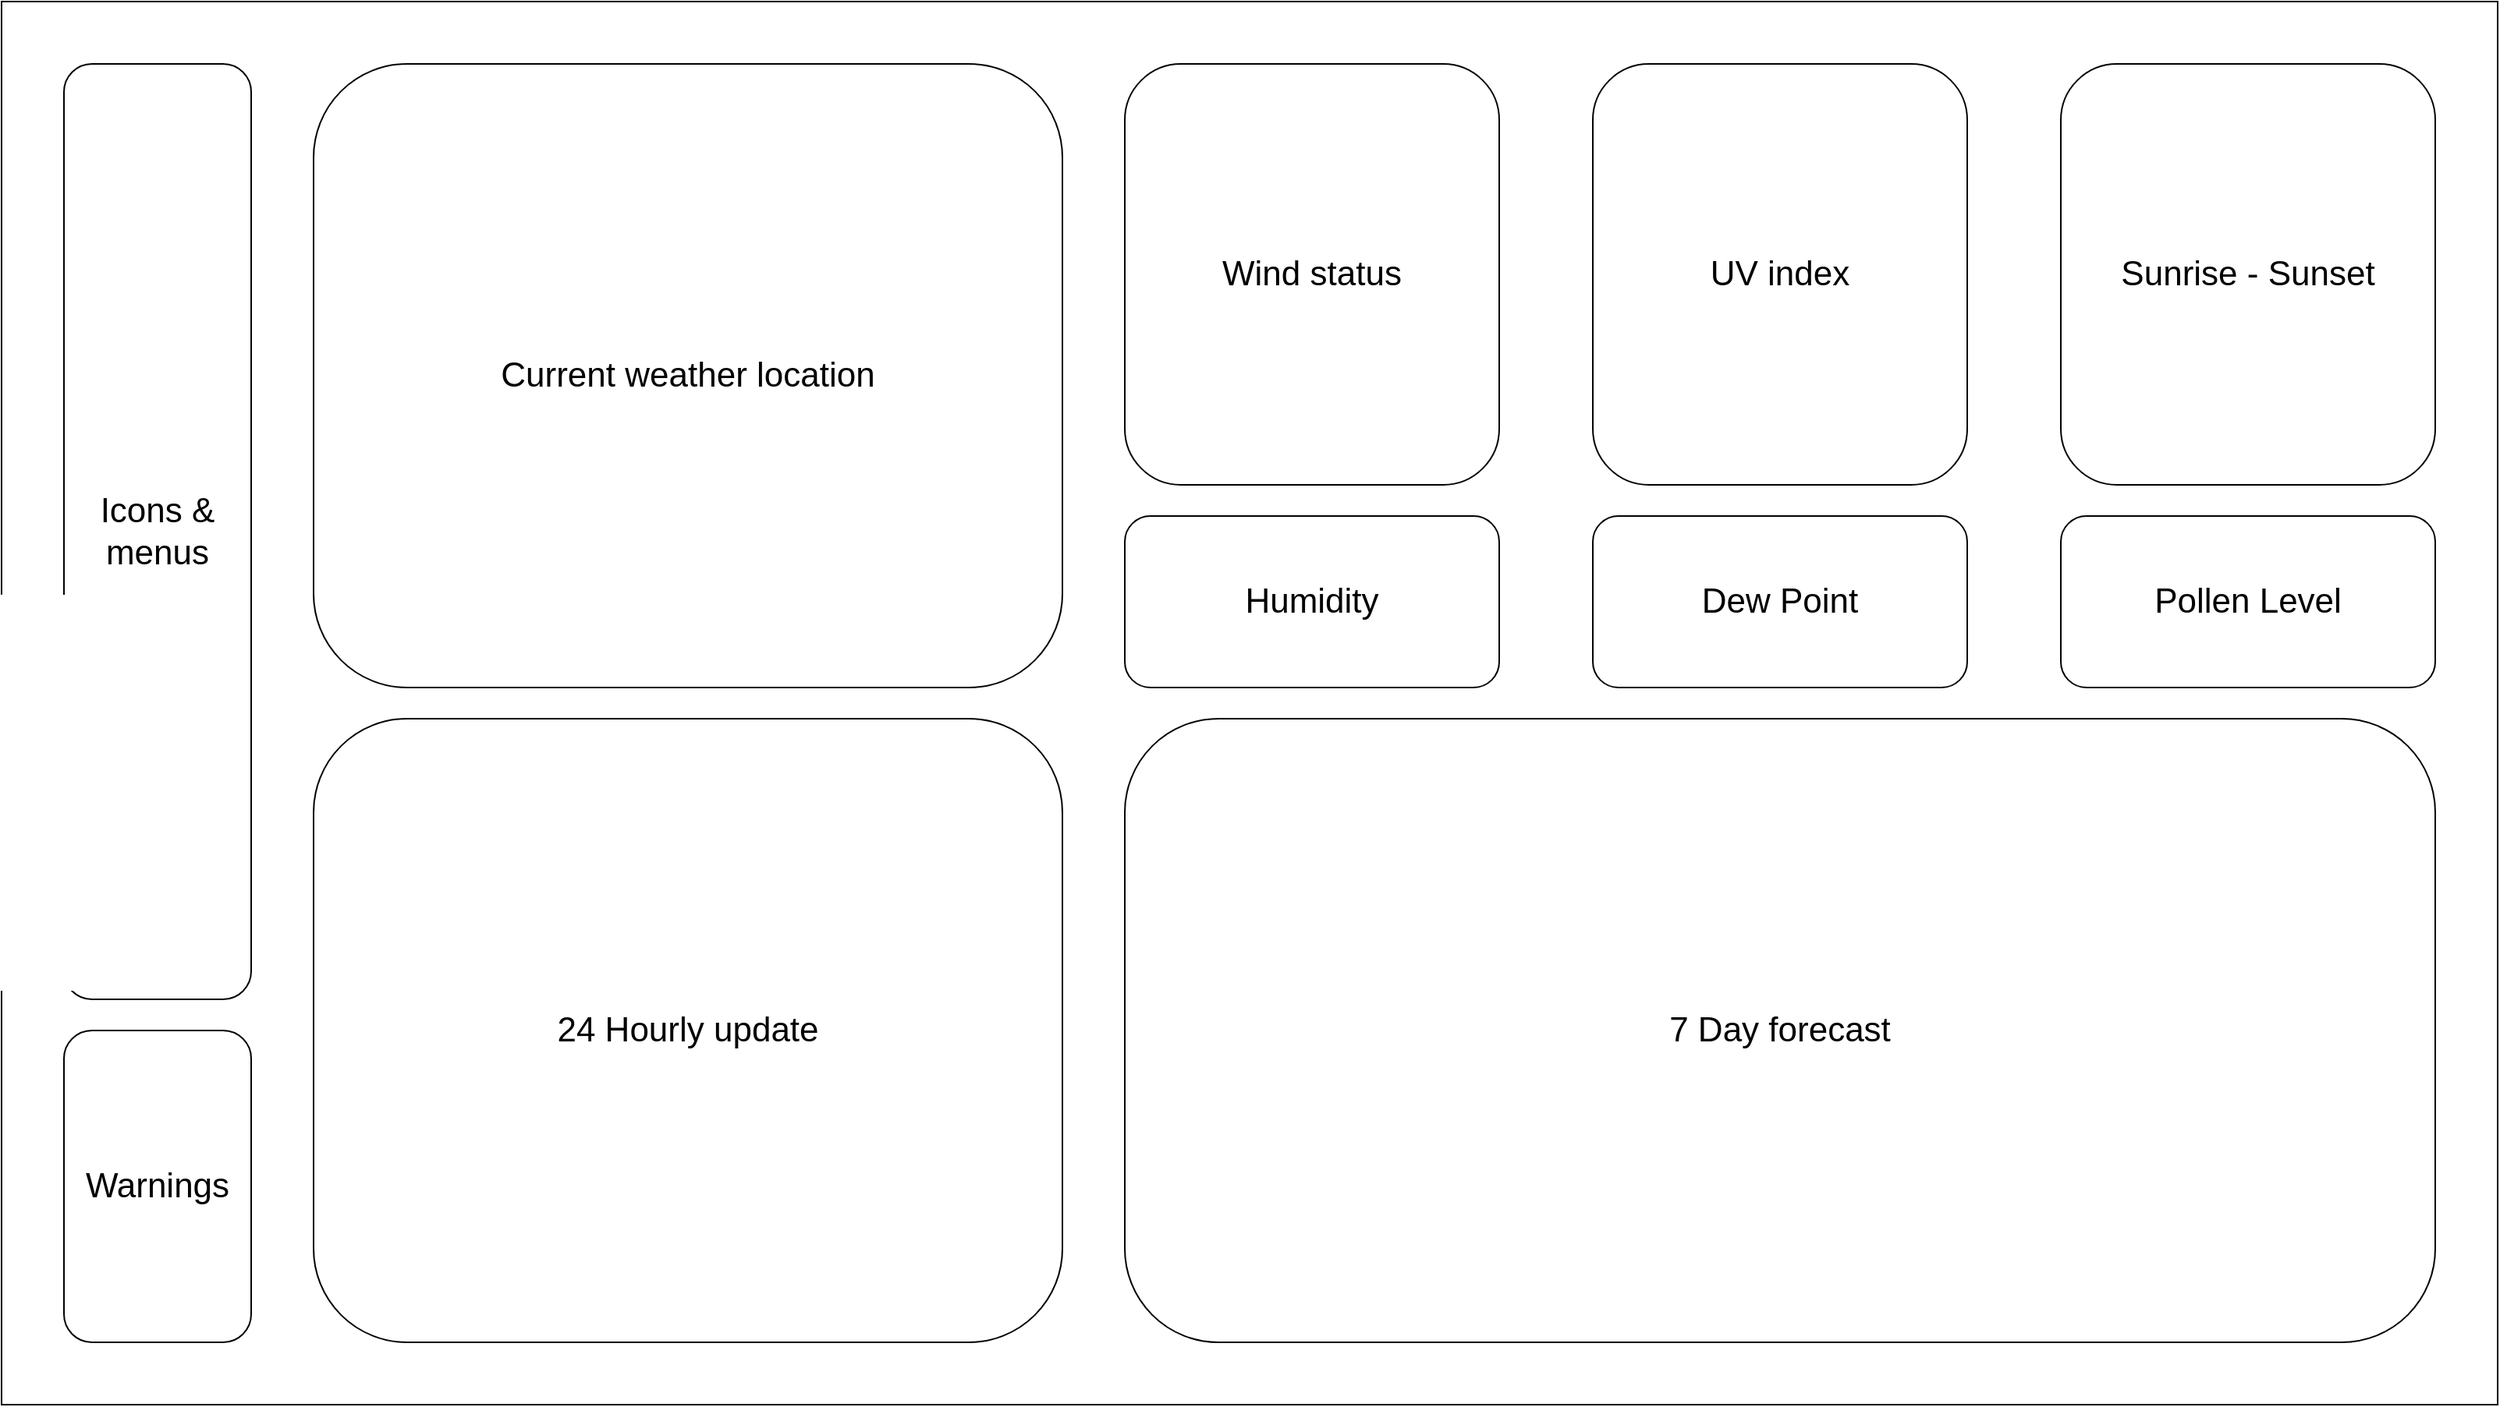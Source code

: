 <mxfile version="22.0.3" type="device">
  <diagram name="Desktop" id="vpVuhPqhs8jRR0Sj5XMy">
    <mxGraphModel dx="1418" dy="820" grid="1" gridSize="10" guides="1" tooltips="1" connect="1" arrows="1" fold="1" page="1" pageScale="1" pageWidth="1600" pageHeight="900" math="0" shadow="0">
      <root>
        <mxCell id="0" />
        <mxCell id="1" parent="0" />
        <mxCell id="yPFIbxzQiFbHLx1RWPdJ-2" value="" style="rounded=0;whiteSpace=wrap;html=1;" vertex="1" parent="1">
          <mxGeometry width="1600" height="900" as="geometry" />
        </mxCell>
        <mxCell id="66LgvuGSf5UCasM6LHoF-1" value="&lt;font style=&quot;font-size: 22px;&quot;&gt;Icons &amp;amp; menus&lt;/font&gt;" style="rounded=1;whiteSpace=wrap;html=1;" parent="1" vertex="1">
          <mxGeometry x="40" y="40" width="120" height="600" as="geometry" />
        </mxCell>
        <mxCell id="66LgvuGSf5UCasM6LHoF-2" value="&lt;font style=&quot;font-size: 22px;&quot;&gt;Current weather location&lt;/font&gt;" style="rounded=1;whiteSpace=wrap;html=1;" parent="1" vertex="1">
          <mxGeometry x="200" y="40" width="480" height="400" as="geometry" />
        </mxCell>
        <mxCell id="66LgvuGSf5UCasM6LHoF-3" value="&lt;span style=&quot;font-size: 22px;&quot;&gt;24 Hourly update&lt;/span&gt;" style="rounded=1;whiteSpace=wrap;html=1;" parent="1" vertex="1">
          <mxGeometry x="200" y="460" width="480" height="400" as="geometry" />
        </mxCell>
        <mxCell id="66LgvuGSf5UCasM6LHoF-7" value="&lt;font style=&quot;font-size: 22px;&quot;&gt;Sunrise - Sunset&lt;/font&gt;" style="rounded=1;whiteSpace=wrap;html=1;" parent="1" vertex="1">
          <mxGeometry x="1320" y="40" width="240" height="270" as="geometry" />
        </mxCell>
        <mxCell id="66LgvuGSf5UCasM6LHoF-8" value="&lt;font style=&quot;font-size: 22px;&quot;&gt;UV index&lt;/font&gt;" style="rounded=1;whiteSpace=wrap;html=1;" parent="1" vertex="1">
          <mxGeometry x="1020" y="40" width="240" height="270" as="geometry" />
        </mxCell>
        <mxCell id="66LgvuGSf5UCasM6LHoF-9" value="&lt;font style=&quot;font-size: 22px;&quot;&gt;Wind status&lt;/font&gt;" style="rounded=1;whiteSpace=wrap;html=1;" parent="1" vertex="1">
          <mxGeometry x="720" y="40" width="240" height="270" as="geometry" />
        </mxCell>
        <mxCell id="66LgvuGSf5UCasM6LHoF-10" style="edgeStyle=orthogonalEdgeStyle;rounded=0;orthogonalLoop=1;jettySize=auto;html=1;exitX=0.5;exitY=1;exitDx=0;exitDy=0;" parent="1" source="66LgvuGSf5UCasM6LHoF-8" target="66LgvuGSf5UCasM6LHoF-8" edge="1">
          <mxGeometry relative="1" as="geometry" />
        </mxCell>
        <mxCell id="66LgvuGSf5UCasM6LHoF-11" value="&lt;font style=&quot;font-size: 22px;&quot;&gt;Humidity&lt;/font&gt;" style="rounded=1;whiteSpace=wrap;html=1;" parent="1" vertex="1">
          <mxGeometry x="720" y="330" width="240" height="110" as="geometry" />
        </mxCell>
        <mxCell id="66LgvuGSf5UCasM6LHoF-12" value="&lt;font style=&quot;font-size: 22px;&quot;&gt;Dew Point&lt;/font&gt;" style="rounded=1;whiteSpace=wrap;html=1;" parent="1" vertex="1">
          <mxGeometry x="1020" y="330" width="240" height="110" as="geometry" />
        </mxCell>
        <mxCell id="66LgvuGSf5UCasM6LHoF-13" value="&lt;font style=&quot;font-size: 22px;&quot;&gt;Pollen Level&lt;/font&gt;" style="rounded=1;whiteSpace=wrap;html=1;" parent="1" vertex="1">
          <mxGeometry x="1320" y="330" width="240" height="110" as="geometry" />
        </mxCell>
        <mxCell id="66LgvuGSf5UCasM6LHoF-14" value="&lt;font style=&quot;font-size: 22px;&quot;&gt;7 Day forecast&lt;/font&gt;" style="rounded=1;whiteSpace=wrap;html=1;" parent="1" vertex="1">
          <mxGeometry x="720" y="460" width="840" height="400" as="geometry" />
        </mxCell>
        <mxCell id="66LgvuGSf5UCasM6LHoF-15" value="&lt;font style=&quot;font-size: 22px;&quot;&gt;Warnings&lt;/font&gt;" style="rounded=1;whiteSpace=wrap;html=1;" parent="1" vertex="1">
          <mxGeometry x="40" y="660" width="120" height="200" as="geometry" />
        </mxCell>
      </root>
    </mxGraphModel>
  </diagram>
</mxfile>
